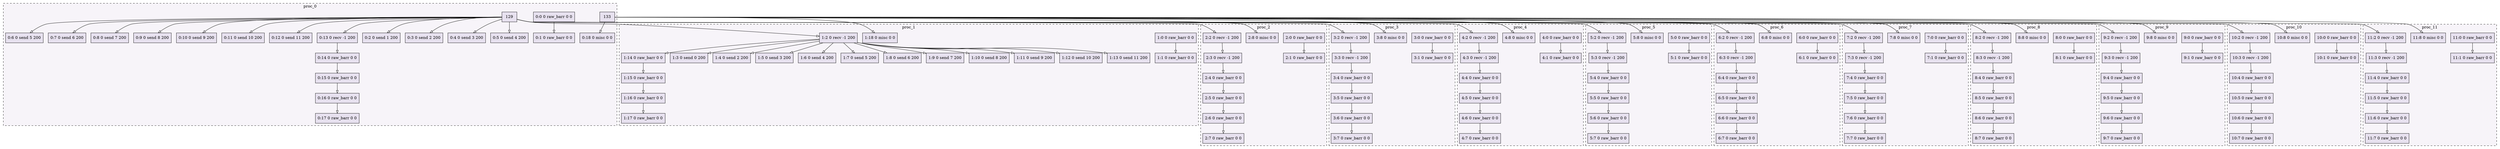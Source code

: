 digraph{node[shape=record style=filled colorscheme=purd9 fillcolor=2];subgraph cluster0{style=dashed;colorscheme=purd9;bgcolor=1;edge[arrowhead=empty];label=proc_0;0[label="0:0 0 raw_barr 0 0"];1[label="0:1 0 raw_barr 0 0"];2[label="0:2 0 send 1 200"];3[label="0:3 0 send 2 200"];4[label="0:4 0 send 3 200"];5[label="0:5 0 send 4 200"];6[label="0:6 0 send 5 200"];7[label="0:7 0 send 6 200"];8[label="0:8 0 send 7 200"];9[label="0:9 0 send 8 200"];10[label="0:10 0 send 9 200"];11[label="0:11 0 send 10 200"];12[label="0:12 0 send 11 200"];13[label="0:13 0 recv -1 200"];14[label="0:14 0 raw_barr 0 0"];15[label="0:15 0 raw_barr 0 0"];16[label="0:16 0 raw_barr 0 0"];17[label="0:17 0 raw_barr 0 0"];18[label="0:18 0 misc 0 0"];0->1;129->2;129->3;129->4;129->5;129->6;129->7;129->8;129->9;129->10;129->11;129->12;129->13;13->14;14->15;15->16;16->17;133->18;}subgraph cluster1{style=dashed;colorscheme=purd9;bgcolor=1;edge[arrowhead=empty];label=proc_1;19[label="1:0 0 raw_barr 0 0"];20[label="1:1 0 raw_barr 0 0"];21[label="1:2 0 recv -1 200"];22[label="1:3 0 send 0 200"];23[label="1:4 0 send 2 200"];24[label="1:5 0 send 3 200"];25[label="1:6 0 send 4 200"];26[label="1:7 0 send 5 200"];27[label="1:8 0 send 6 200"];28[label="1:9 0 send 7 200"];29[label="1:10 0 send 8 200"];30[label="1:11 0 send 9 200"];31[label="1:12 0 send 10 200"];32[label="1:13 0 send 11 200"];33[label="1:14 0 raw_barr 0 0"];34[label="1:15 0 raw_barr 0 0"];35[label="1:16 0 raw_barr 0 0"];36[label="1:17 0 raw_barr 0 0"];37[label="1:18 0 misc 0 0"];19->20;129->21;21->22;21->23;21->24;21->25;21->26;21->27;21->28;21->29;21->30;21->31;21->32;21->33;33->34;34->35;35->36;133->37;}subgraph cluster2{style=dashed;colorscheme=purd9;bgcolor=1;edge[arrowhead=empty];label=proc_2;38[label="2:0 0 raw_barr 0 0"];39[label="2:1 0 raw_barr 0 0"];40[label="2:2 0 recv -1 200"];41[label="2:3 0 recv -1 200"];42[label="2:4 0 raw_barr 0 0"];43[label="2:5 0 raw_barr 0 0"];44[label="2:6 0 raw_barr 0 0"];45[label="2:7 0 raw_barr 0 0"];46[label="2:8 0 misc 0 0"];38->39;129->40;40->41;41->42;42->43;43->44;44->45;133->46;}subgraph cluster3{style=dashed;colorscheme=purd9;bgcolor=1;edge[arrowhead=empty];label=proc_3;47[label="3:0 0 raw_barr 0 0"];48[label="3:1 0 raw_barr 0 0"];49[label="3:2 0 recv -1 200"];50[label="3:3 0 recv -1 200"];51[label="3:4 0 raw_barr 0 0"];52[label="3:5 0 raw_barr 0 0"];53[label="3:6 0 raw_barr 0 0"];54[label="3:7 0 raw_barr 0 0"];55[label="3:8 0 misc 0 0"];47->48;129->49;49->50;50->51;51->52;52->53;53->54;133->55;}subgraph cluster4{style=dashed;colorscheme=purd9;bgcolor=1;edge[arrowhead=empty];label=proc_4;56[label="4:0 0 raw_barr 0 0"];57[label="4:1 0 raw_barr 0 0"];58[label="4:2 0 recv -1 200"];59[label="4:3 0 recv -1 200"];60[label="4:4 0 raw_barr 0 0"];61[label="4:5 0 raw_barr 0 0"];62[label="4:6 0 raw_barr 0 0"];63[label="4:7 0 raw_barr 0 0"];64[label="4:8 0 misc 0 0"];56->57;129->58;58->59;59->60;60->61;61->62;62->63;133->64;}subgraph cluster5{style=dashed;colorscheme=purd9;bgcolor=1;edge[arrowhead=empty];label=proc_5;65[label="5:0 0 raw_barr 0 0"];66[label="5:1 0 raw_barr 0 0"];67[label="5:2 0 recv -1 200"];68[label="5:3 0 recv -1 200"];69[label="5:4 0 raw_barr 0 0"];70[label="5:5 0 raw_barr 0 0"];71[label="5:6 0 raw_barr 0 0"];72[label="5:7 0 raw_barr 0 0"];73[label="5:8 0 misc 0 0"];65->66;129->67;67->68;68->69;69->70;70->71;71->72;133->73;}subgraph cluster6{style=dashed;colorscheme=purd9;bgcolor=1;edge[arrowhead=empty];label=proc_6;74[label="6:0 0 raw_barr 0 0"];75[label="6:1 0 raw_barr 0 0"];76[label="6:2 0 recv -1 200"];77[label="6:3 0 recv -1 200"];78[label="6:4 0 raw_barr 0 0"];79[label="6:5 0 raw_barr 0 0"];80[label="6:6 0 raw_barr 0 0"];81[label="6:7 0 raw_barr 0 0"];82[label="6:8 0 misc 0 0"];74->75;129->76;76->77;77->78;78->79;79->80;80->81;133->82;}subgraph cluster7{style=dashed;colorscheme=purd9;bgcolor=1;edge[arrowhead=empty];label=proc_7;83[label="7:0 0 raw_barr 0 0"];84[label="7:1 0 raw_barr 0 0"];85[label="7:2 0 recv -1 200"];86[label="7:3 0 recv -1 200"];87[label="7:4 0 raw_barr 0 0"];88[label="7:5 0 raw_barr 0 0"];89[label="7:6 0 raw_barr 0 0"];90[label="7:7 0 raw_barr 0 0"];91[label="7:8 0 misc 0 0"];83->84;129->85;85->86;86->87;87->88;88->89;89->90;133->91;}subgraph cluster8{style=dashed;colorscheme=purd9;bgcolor=1;edge[arrowhead=empty];label=proc_8;92[label="8:0 0 raw_barr 0 0"];93[label="8:1 0 raw_barr 0 0"];94[label="8:2 0 recv -1 200"];95[label="8:3 0 recv -1 200"];96[label="8:4 0 raw_barr 0 0"];97[label="8:5 0 raw_barr 0 0"];98[label="8:6 0 raw_barr 0 0"];99[label="8:7 0 raw_barr 0 0"];100[label="8:8 0 misc 0 0"];92->93;129->94;94->95;95->96;96->97;97->98;98->99;133->100;}subgraph cluster9{style=dashed;colorscheme=purd9;bgcolor=1;edge[arrowhead=empty];label=proc_9;101[label="9:0 0 raw_barr 0 0"];102[label="9:1 0 raw_barr 0 0"];103[label="9:2 0 recv -1 200"];104[label="9:3 0 recv -1 200"];105[label="9:4 0 raw_barr 0 0"];106[label="9:5 0 raw_barr 0 0"];107[label="9:6 0 raw_barr 0 0"];108[label="9:7 0 raw_barr 0 0"];109[label="9:8 0 misc 0 0"];101->102;129->103;103->104;104->105;105->106;106->107;107->108;133->109;}subgraph cluster10{style=dashed;colorscheme=purd9;bgcolor=1;edge[arrowhead=empty];label=proc_10;110[label="10:0 0 raw_barr 0 0"];111[label="10:1 0 raw_barr 0 0"];112[label="10:2 0 recv -1 200"];113[label="10:3 0 recv -1 200"];114[label="10:4 0 raw_barr 0 0"];115[label="10:5 0 raw_barr 0 0"];116[label="10:6 0 raw_barr 0 0"];117[label="10:7 0 raw_barr 0 0"];118[label="10:8 0 misc 0 0"];110->111;129->112;112->113;113->114;114->115;115->116;116->117;133->118;}subgraph cluster11{style=dashed;colorscheme=purd9;bgcolor=1;edge[arrowhead=empty];label=proc_11;119[label="11:0 0 raw_barr 0 0"];120[label="11:1 0 raw_barr 0 0"];121[label="11:2 0 recv -1 200"];122[label="11:3 0 recv -1 200"];123[label="11:4 0 raw_barr 0 0"];124[label="11:5 0 raw_barr 0 0"];125[label="11:6 0 raw_barr 0 0"];126[label="11:7 0 raw_barr 0 0"];127[label="11:8 0 misc 0 0"];119->120;129->121;121->122;122->123;123->124;124->125;125->126;133->127;}}